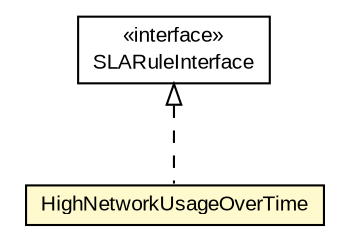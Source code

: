 #!/usr/local/bin/dot
#
# Class diagram 
# Generated by UMLGraph version R5_6-24-gf6e263 (http://www.umlgraph.org/)
#

digraph G {
	edge [fontname="arial",fontsize=10,labelfontname="arial",labelfontsize=10];
	node [fontname="arial",fontsize=10,shape=plaintext];
	nodesep=0.25;
	ranksep=0.5;
	// org.miloss.fgsms.plugins.sla.SLARuleInterface
	c676357 [label=<<table title="org.miloss.fgsms.plugins.sla.SLARuleInterface" border="0" cellborder="1" cellspacing="0" cellpadding="2" port="p" href="../../plugins/sla/SLARuleInterface.html">
		<tr><td><table border="0" cellspacing="0" cellpadding="1">
<tr><td align="center" balign="center"> &#171;interface&#187; </td></tr>
<tr><td align="center" balign="center"> SLARuleInterface </td></tr>
		</table></td></tr>
		</table>>, URL="../../plugins/sla/SLARuleInterface.html", fontname="arial", fontcolor="black", fontsize=10.0];
	// org.miloss.fgsms.sla.rules.HighNetworkUsageOverTime
	c677162 [label=<<table title="org.miloss.fgsms.sla.rules.HighNetworkUsageOverTime" border="0" cellborder="1" cellspacing="0" cellpadding="2" port="p" bgcolor="lemonChiffon" href="./HighNetworkUsageOverTime.html">
		<tr><td><table border="0" cellspacing="0" cellpadding="1">
<tr><td align="center" balign="center"> HighNetworkUsageOverTime </td></tr>
		</table></td></tr>
		</table>>, URL="./HighNetworkUsageOverTime.html", fontname="arial", fontcolor="black", fontsize=10.0];
	//org.miloss.fgsms.sla.rules.HighNetworkUsageOverTime implements org.miloss.fgsms.plugins.sla.SLARuleInterface
	c676357:p -> c677162:p [dir=back,arrowtail=empty,style=dashed];
}

